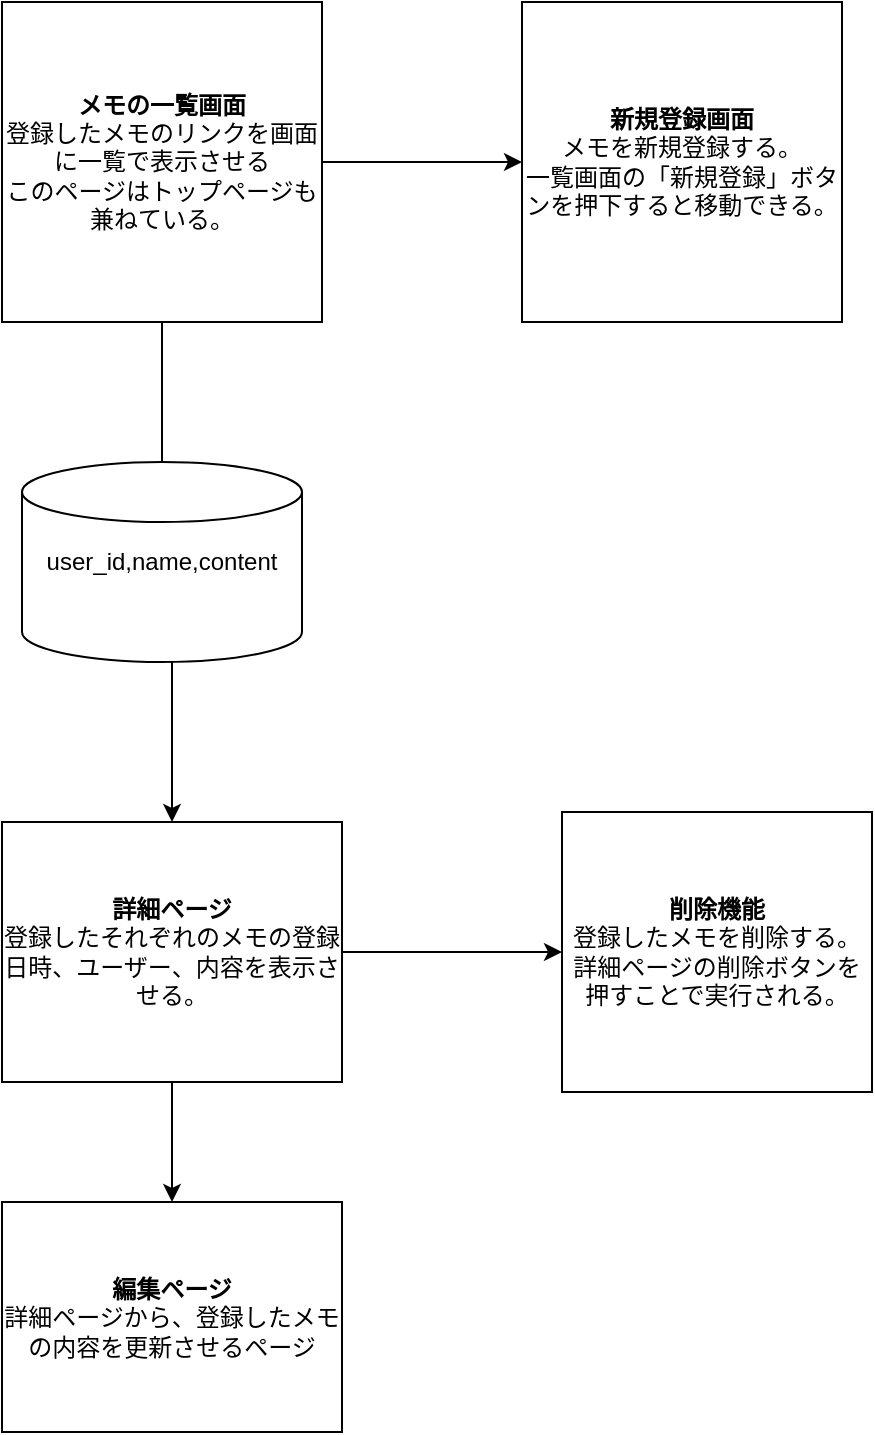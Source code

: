 <mxfile version="13.6.2" type="device"><diagram id="lBtLDmeirIn5QkJ-we3J" name="Page-1"><mxGraphModel dx="1086" dy="806" grid="1" gridSize="10" guides="1" tooltips="1" connect="1" arrows="1" fold="1" page="1" pageScale="1" pageWidth="827" pageHeight="1169" math="0" shadow="0"><root><mxCell id="0"/><mxCell id="1" parent="0"/><mxCell id="UqSDOvCWbs-5_-6Emflb-3" value="" style="edgeStyle=orthogonalEdgeStyle;rounded=0;orthogonalLoop=1;jettySize=auto;html=1;" edge="1" parent="1" source="UqSDOvCWbs-5_-6Emflb-1" target="UqSDOvCWbs-5_-6Emflb-2"><mxGeometry relative="1" as="geometry"/></mxCell><mxCell id="UqSDOvCWbs-5_-6Emflb-11" value="" style="edgeStyle=orthogonalEdgeStyle;rounded=0;orthogonalLoop=1;jettySize=auto;html=1;" edge="1" parent="1" source="UqSDOvCWbs-5_-6Emflb-1" target="UqSDOvCWbs-5_-6Emflb-10"><mxGeometry relative="1" as="geometry"/></mxCell><mxCell id="UqSDOvCWbs-5_-6Emflb-1" value="&lt;font style=&quot;font-size: 12px&quot;&gt;&lt;b&gt;メモの一覧画面&lt;/b&gt;&lt;br&gt;登録したメモのリンクを画面に一覧で表示させる&lt;br&gt;このページはトップページも兼ねている。&lt;br&gt;&lt;/font&gt;" style="whiteSpace=wrap;html=1;aspect=fixed;" vertex="1" parent="1"><mxGeometry x="40" y="40" width="160" height="160" as="geometry"/></mxCell><mxCell id="UqSDOvCWbs-5_-6Emflb-7" value="" style="edgeStyle=orthogonalEdgeStyle;rounded=0;orthogonalLoop=1;jettySize=auto;html=1;" edge="1" parent="1" source="UqSDOvCWbs-5_-6Emflb-2" target="UqSDOvCWbs-5_-6Emflb-6"><mxGeometry relative="1" as="geometry"/></mxCell><mxCell id="UqSDOvCWbs-5_-6Emflb-9" value="" style="edgeStyle=orthogonalEdgeStyle;rounded=0;orthogonalLoop=1;jettySize=auto;html=1;" edge="1" parent="1" source="UqSDOvCWbs-5_-6Emflb-2" target="UqSDOvCWbs-5_-6Emflb-8"><mxGeometry relative="1" as="geometry"/></mxCell><mxCell id="UqSDOvCWbs-5_-6Emflb-2" value="&lt;b&gt;詳細ページ&lt;/b&gt;&lt;br&gt;登録したそれぞれのメモの登録日時、ユーザー、内容を表示させる。" style="whiteSpace=wrap;html=1;" vertex="1" parent="1"><mxGeometry x="40" y="450" width="170" height="130" as="geometry"/></mxCell><mxCell id="UqSDOvCWbs-5_-6Emflb-4" value="user_id,name,content" style="shape=cylinder2;whiteSpace=wrap;html=1;boundedLbl=1;backgroundOutline=1;size=15;" vertex="1" parent="1"><mxGeometry x="50" y="270" width="140" height="100" as="geometry"/></mxCell><mxCell id="UqSDOvCWbs-5_-6Emflb-6" value="&lt;b&gt;編集ページ&lt;/b&gt;&lt;br&gt;詳細ページから、登録したメモの内容を更新させるページ" style="whiteSpace=wrap;html=1;" vertex="1" parent="1"><mxGeometry x="40" y="640" width="170" height="115" as="geometry"/></mxCell><mxCell id="UqSDOvCWbs-5_-6Emflb-8" value="&lt;b&gt;削除機能&lt;/b&gt;&lt;br&gt;登録したメモを削除する。&lt;br&gt;詳細ページの削除ボタンを押すことで実行される。" style="whiteSpace=wrap;html=1;" vertex="1" parent="1"><mxGeometry x="320" y="445" width="155" height="140" as="geometry"/></mxCell><mxCell id="UqSDOvCWbs-5_-6Emflb-10" value="&lt;b&gt;新規登録画面&lt;/b&gt;&lt;br&gt;メモを新規登録する。&lt;br&gt;一覧画面の「新規登録」ボタンを押下すると移動できる。" style="whiteSpace=wrap;html=1;" vertex="1" parent="1"><mxGeometry x="300" y="40" width="160" height="160" as="geometry"/></mxCell></root></mxGraphModel></diagram></mxfile>